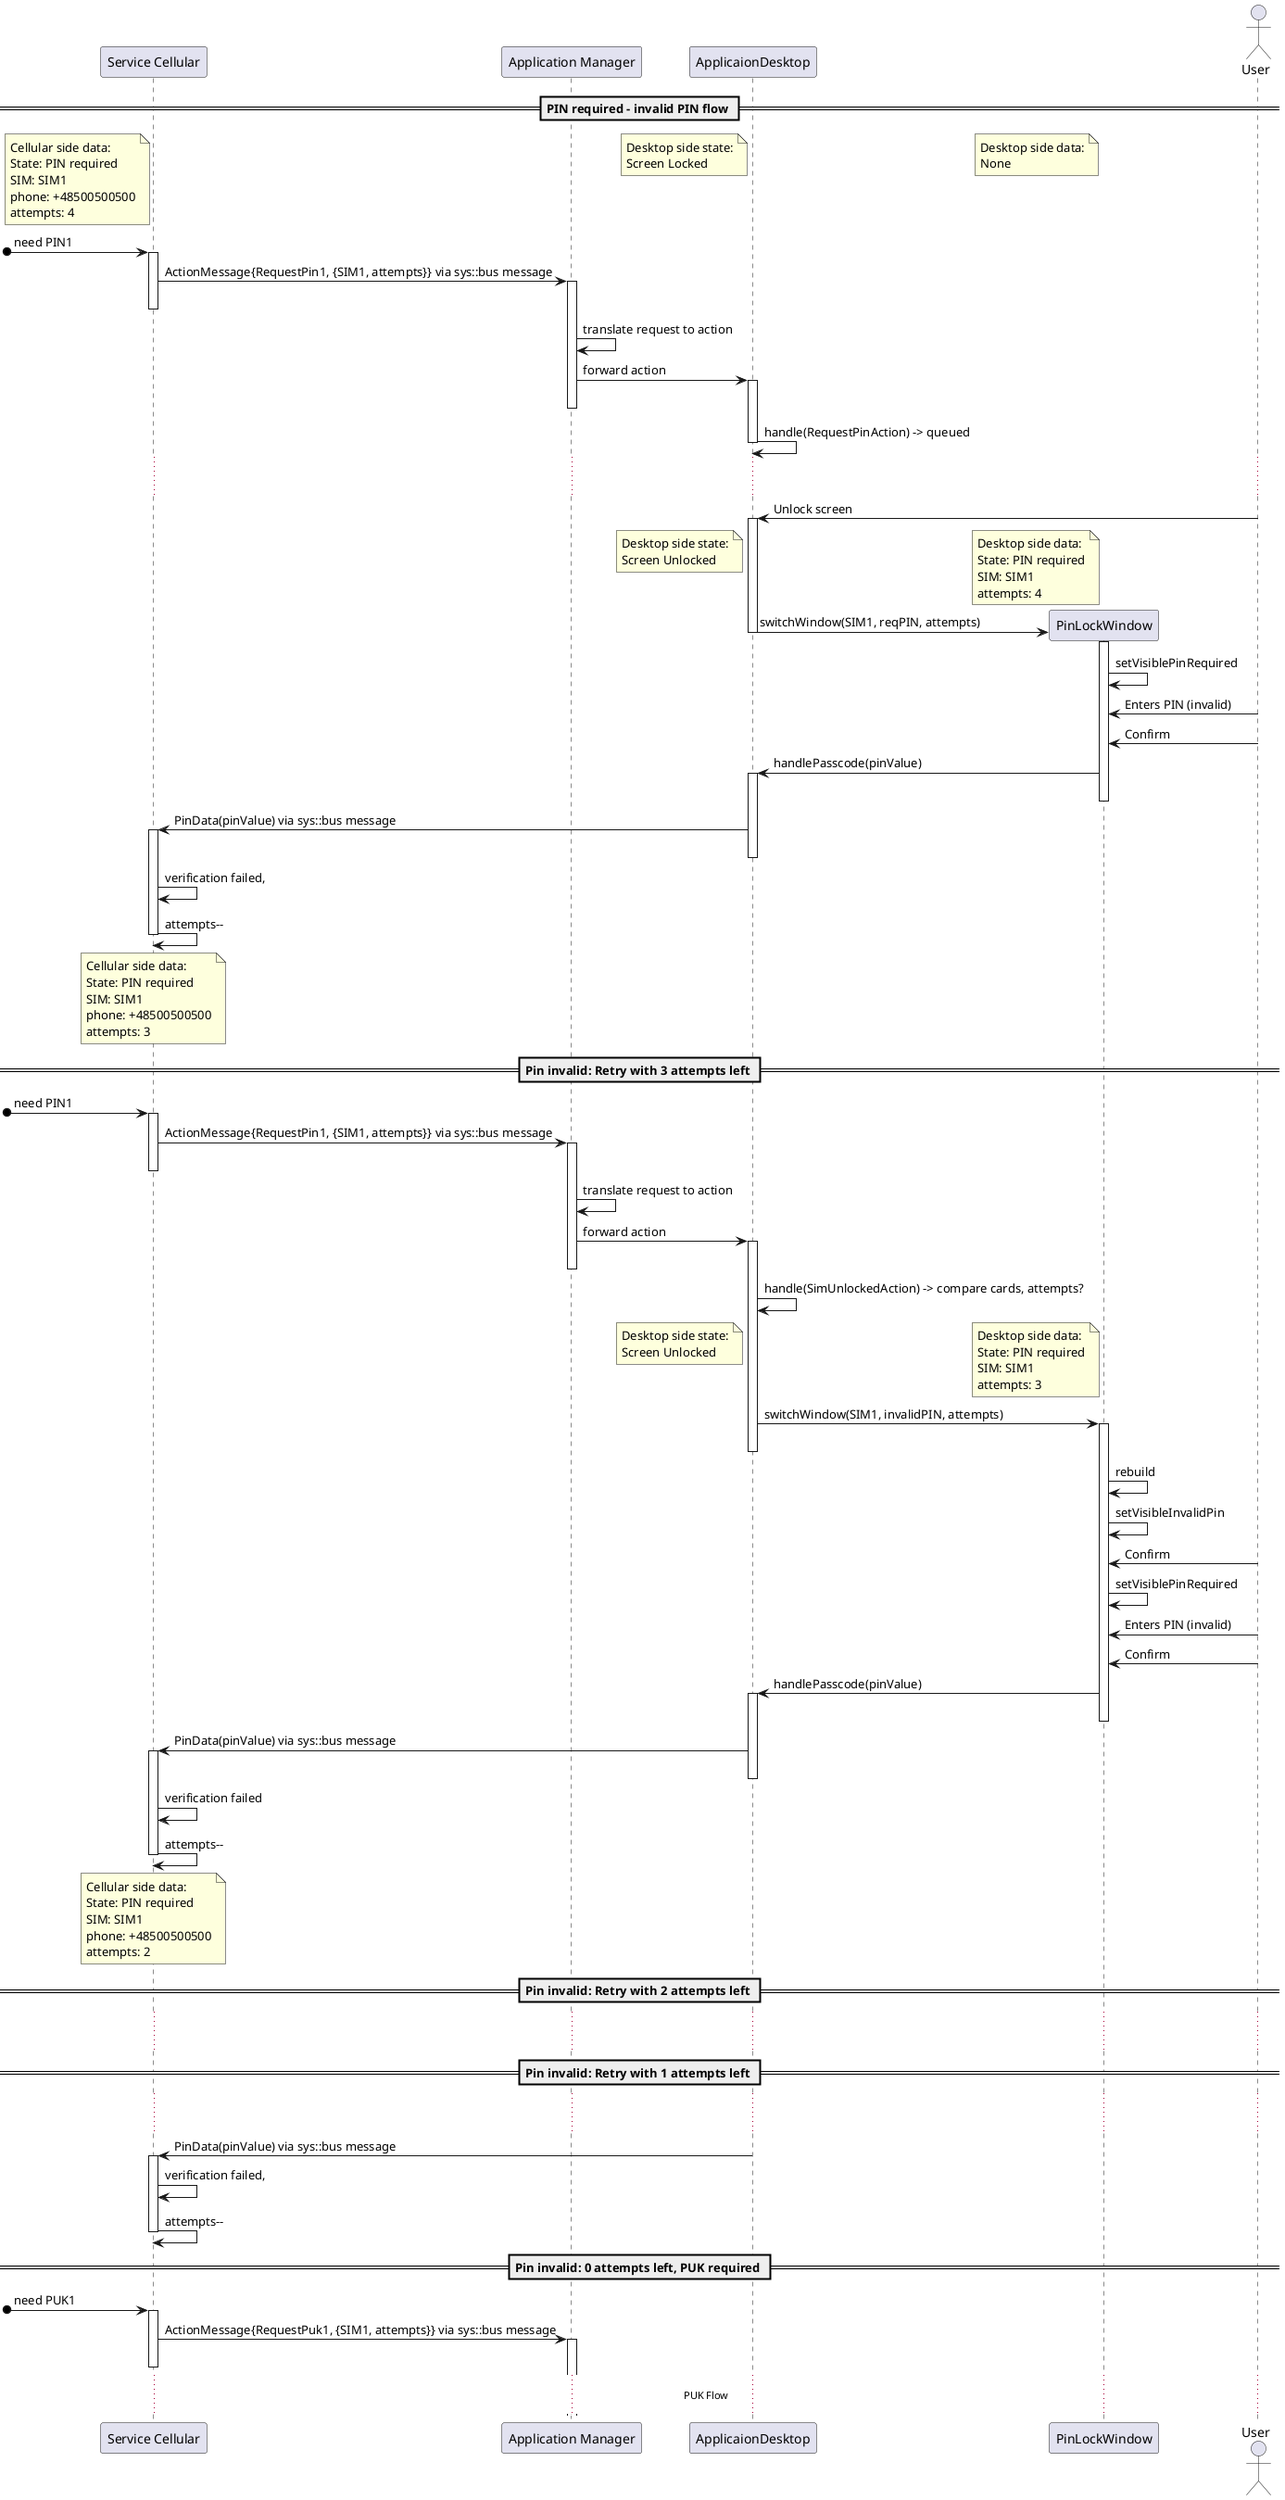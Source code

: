 @startuml

participant "Service Cellular" as srvclr
participant "Application Manager" as appmgr
participant "ApplicaionDesktop" as appdsktp
participant "PinLockWindow" as pinwin
actor User

    == PIN required - invalid PIN flow ==

note left of srvclr
    Cellular side data:
    State: PIN required
    SIM: SIM1
    phone: +48500500500
    attempts: 4
end note
/ note left of appdsktp
    Desktop side state:
    Screen Locked
end note
/ note left of pinwin
    Desktop side data:
    None
end note

[o->srvclr : need PIN1

activate srvclr
srvclr -> appmgr : ActionMessage{RequestPin1, {SIM1, attempts}} via sys::bus message
    activate  appmgr
deactivate srvclr
    appmgr -> appmgr : translate request to action
    appmgr -> appdsktp : forward action
        activate appdsktp
    deactivate appmgr
        appdsktp -> appdsktp : handle(RequestPinAction) -> queued
        deactivate appdsktp

        ... ...
        appdsktp <- User : Unlock screen
        activate appdsktp
note left of pinwin
    Desktop side data:
    State: PIN required
    SIM: SIM1
    attempts: 4
end note
/ note left of appdsktp
    Desktop side state:
    Screen Unlocked
end note
        appdsktp -> pinwin ** : switchWindow(SIM1, reqPIN, attempts)
            activate pinwin
        deactivate appdsktp
            pinwin -> pinwin : setVisiblePinRequired
            pinwin <- User : Enters PIN (invalid)
            pinwin <- User : Confirm
        appdsktp <- pinwin : handlePasscode(pinValue)
        activate appdsktp
            deactivate pinwin
srvclr <- appdsktp : PinData(pinValue) via sys::bus message
activate srvclr
        deactivate appdsktp
srvclr -> srvclr : verification failed,
srvclr -> srvclr : attempts--
deactivate srvclr
note over of srvclr
    Cellular side data:
    State: PIN required
    SIM: SIM1
    phone: +48500500500
    attempts: 3
end note

    == Pin invalid: Retry with 3 attempts left ==


[o->srvclr : need PIN1
activate srvclr
srvclr -> appmgr : ActionMessage{RequestPin1, {SIM1, attempts}} via sys::bus message
    activate appmgr
deactivate srvclr
    appmgr -> appmgr : translate request to action
    appmgr -> appdsktp : forward action
        activate appdsktp
    deactivate appmgr
        appdsktp -> appdsktp : handle(SimUnlockedAction) -> compare cards, attempts?
note left of pinwin
    Desktop side data:
    State: PIN required
    SIM: SIM1
    attempts: 3
end note
/ note left of appdsktp
    Desktop side state:
    Screen Unlocked
end note
        appdsktp -> pinwin : switchWindow(SIM1, invalidPIN, attempts)
            activate pinwin
        deactivate appdsktp
            pinwin -> pinwin : rebuild
            pinwin -> pinwin : setVisibleInvalidPin
            pinwin <- User : Confirm
            pinwin -> pinwin : setVisiblePinRequired
            pinwin <- User : Enters PIN (invalid)
            pinwin <- User : Confirm
        appdsktp <- pinwin : handlePasscode(pinValue)
        activate appdsktp
            deactivate pinwin

srvclr <- appdsktp : PinData(pinValue) via sys::bus message
activate srvclr
    deactivate appdsktp
srvclr -> srvclr : verification failed
srvclr -> srvclr : attempts--
deactivate srvclr
note over of srvclr
    Cellular side data:
    State: PIN required
    SIM: SIM1
    phone: +48500500500
    attempts: 2
end note

    == Pin invalid: Retry with 2 attempts left ==
    ... ...
    == Pin invalid: Retry with 1 attempts left ==
    ... ...

srvclr <- appdsktp :  PinData(pinValue) via sys::bus message
activate srvclr
srvclr -> srvclr : verification failed,
srvclr -> srvclr : attempts--
deactivate srvclr

    == Pin invalid: 0 attempts left, PUK required ==

[o->srvclr : need PUK1
activate srvclr
srvclr -> appmgr : ActionMessage{RequestPuk1, {SIM1, attempts}} via sys::bus message
    activate appmgr
deactivate srvclr
    ... PUK Flow ...
@enduml
